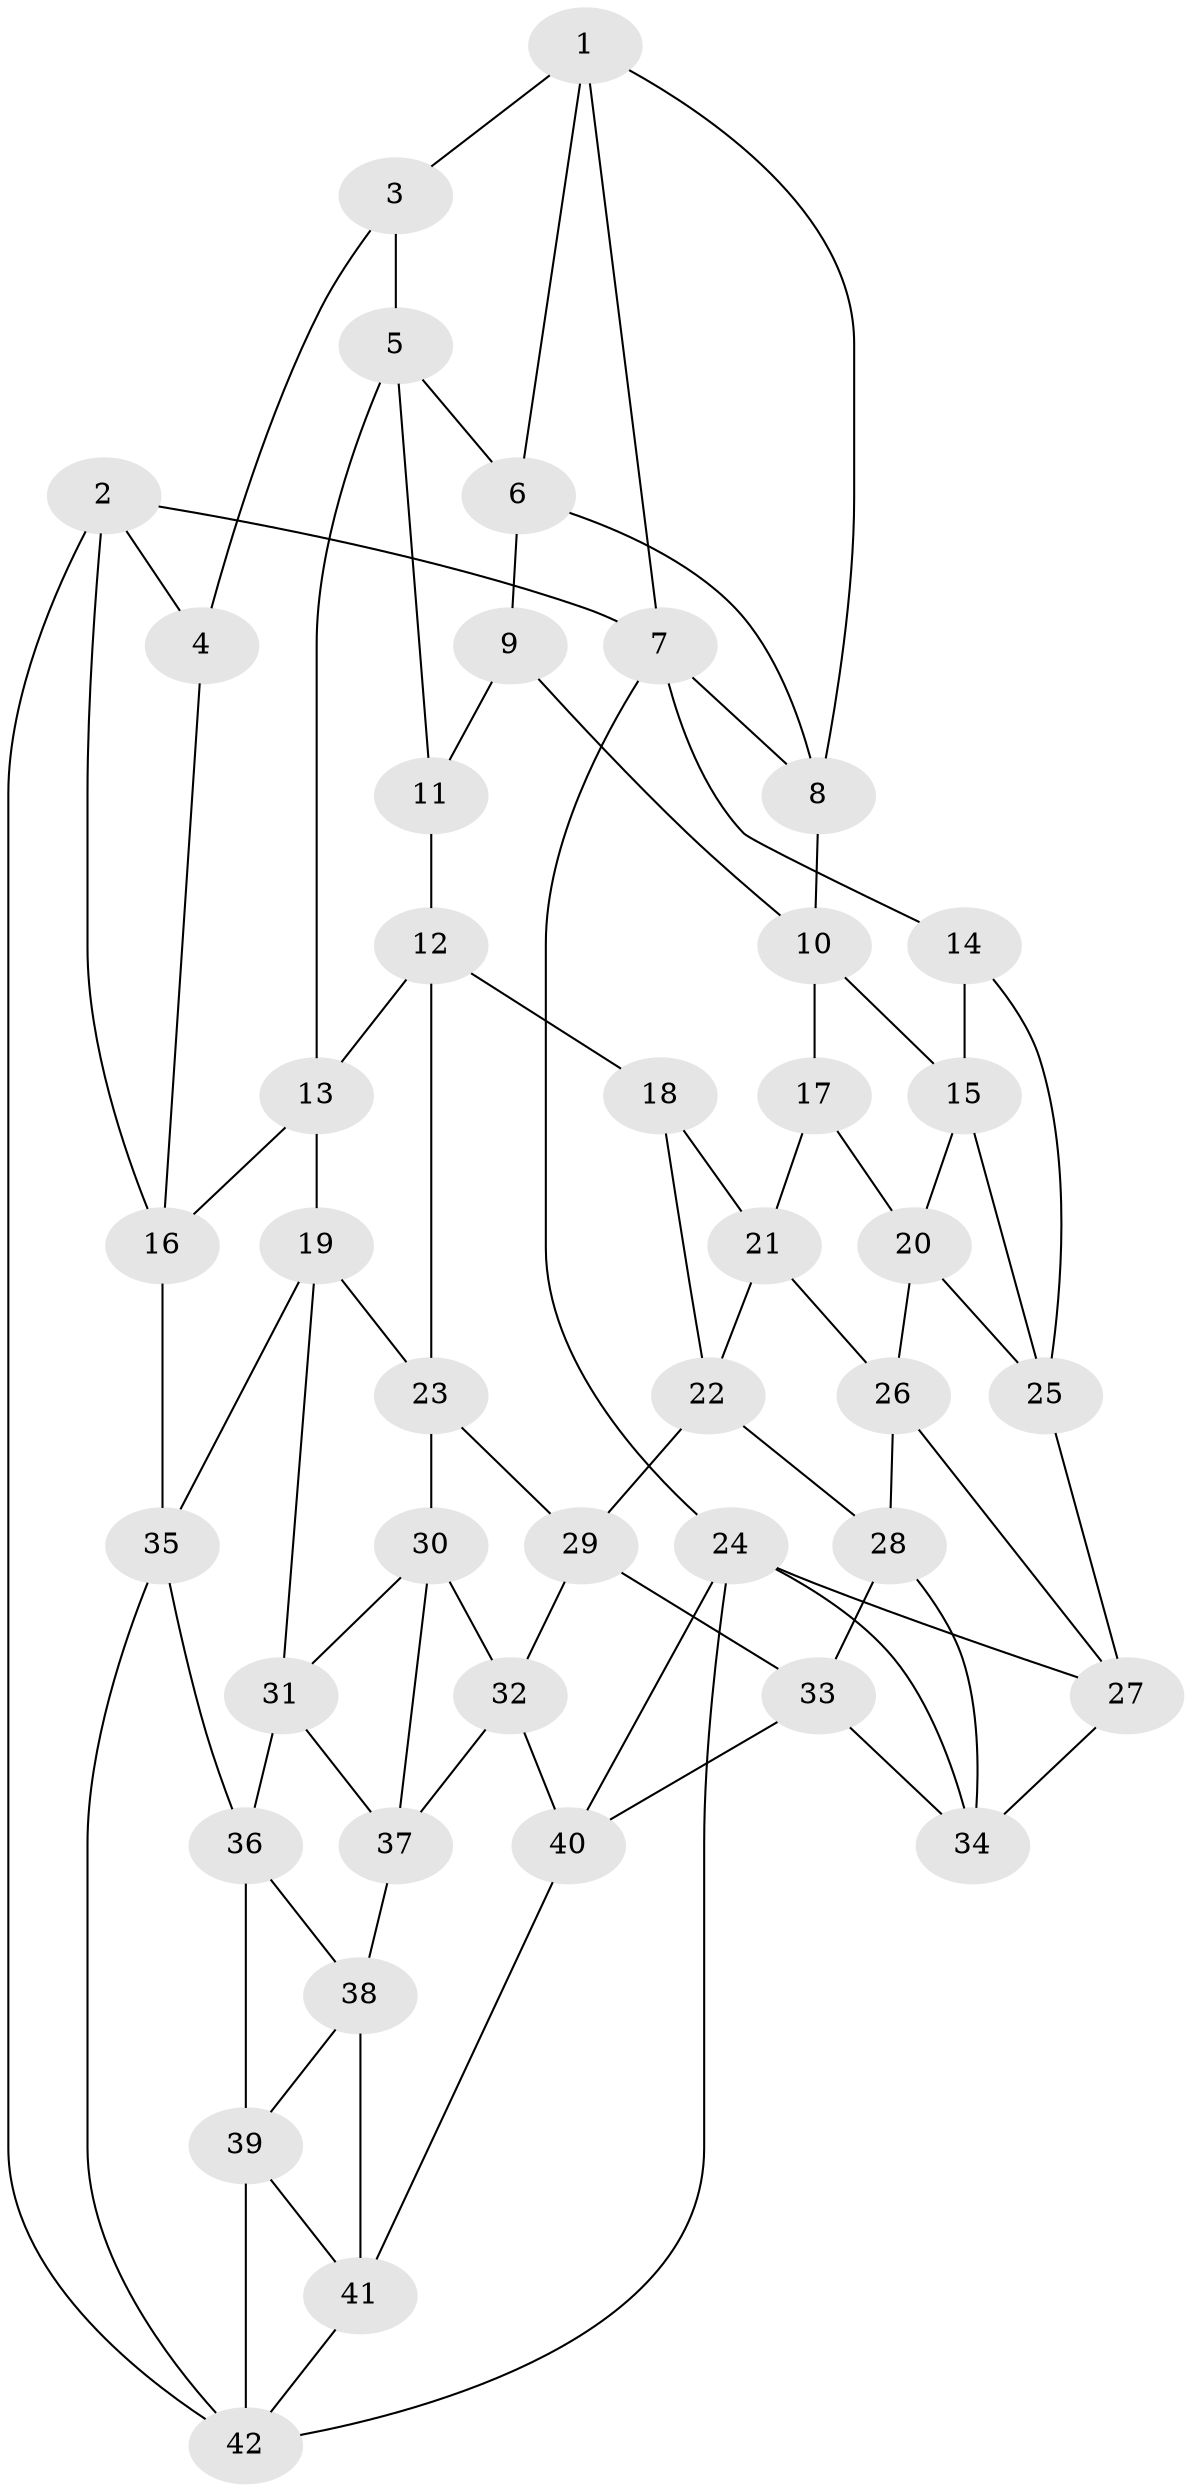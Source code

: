 // original degree distribution, {3: 0.025, 4: 0.2625, 5: 0.475, 6: 0.2375}
// Generated by graph-tools (version 1.1) at 2025/50/03/09/25 03:50:59]
// undirected, 42 vertices, 82 edges
graph export_dot {
graph [start="1"]
  node [color=gray90,style=filled];
  1;
  2;
  3;
  4;
  5;
  6;
  7;
  8;
  9;
  10;
  11;
  12;
  13;
  14;
  15;
  16;
  17;
  18;
  19;
  20;
  21;
  22;
  23;
  24;
  25;
  26;
  27;
  28;
  29;
  30;
  31;
  32;
  33;
  34;
  35;
  36;
  37;
  38;
  39;
  40;
  41;
  42;
  1 -- 3 [weight=1.0];
  1 -- 6 [weight=1.0];
  1 -- 7 [weight=1.0];
  1 -- 8 [weight=1.0];
  2 -- 4 [weight=1.0];
  2 -- 7 [weight=1.0];
  2 -- 16 [weight=1.0];
  2 -- 42 [weight=1.0];
  3 -- 4 [weight=1.0];
  3 -- 5 [weight=1.0];
  4 -- 16 [weight=1.0];
  5 -- 6 [weight=1.0];
  5 -- 11 [weight=1.0];
  5 -- 13 [weight=1.0];
  6 -- 8 [weight=1.0];
  6 -- 9 [weight=1.0];
  7 -- 8 [weight=1.0];
  7 -- 14 [weight=1.0];
  7 -- 24 [weight=1.0];
  8 -- 10 [weight=1.0];
  9 -- 10 [weight=1.0];
  9 -- 11 [weight=2.0];
  10 -- 15 [weight=1.0];
  10 -- 17 [weight=1.0];
  11 -- 12 [weight=1.0];
  12 -- 13 [weight=1.0];
  12 -- 18 [weight=1.0];
  12 -- 23 [weight=1.0];
  13 -- 16 [weight=1.0];
  13 -- 19 [weight=1.0];
  14 -- 15 [weight=1.0];
  14 -- 25 [weight=1.0];
  15 -- 20 [weight=1.0];
  15 -- 25 [weight=1.0];
  16 -- 35 [weight=1.0];
  17 -- 20 [weight=1.0];
  17 -- 21 [weight=1.0];
  18 -- 21 [weight=1.0];
  18 -- 22 [weight=1.0];
  19 -- 23 [weight=1.0];
  19 -- 31 [weight=1.0];
  19 -- 35 [weight=1.0];
  20 -- 25 [weight=1.0];
  20 -- 26 [weight=1.0];
  21 -- 22 [weight=1.0];
  21 -- 26 [weight=1.0];
  22 -- 28 [weight=1.0];
  22 -- 29 [weight=1.0];
  23 -- 29 [weight=1.0];
  23 -- 30 [weight=1.0];
  24 -- 27 [weight=1.0];
  24 -- 34 [weight=1.0];
  24 -- 40 [weight=1.0];
  24 -- 42 [weight=1.0];
  25 -- 27 [weight=1.0];
  26 -- 27 [weight=1.0];
  26 -- 28 [weight=1.0];
  27 -- 34 [weight=1.0];
  28 -- 33 [weight=1.0];
  28 -- 34 [weight=1.0];
  29 -- 32 [weight=1.0];
  29 -- 33 [weight=1.0];
  30 -- 31 [weight=1.0];
  30 -- 32 [weight=1.0];
  30 -- 37 [weight=1.0];
  31 -- 36 [weight=1.0];
  31 -- 37 [weight=1.0];
  32 -- 37 [weight=1.0];
  32 -- 40 [weight=1.0];
  33 -- 34 [weight=1.0];
  33 -- 40 [weight=1.0];
  35 -- 36 [weight=1.0];
  35 -- 42 [weight=1.0];
  36 -- 38 [weight=1.0];
  36 -- 39 [weight=1.0];
  37 -- 38 [weight=1.0];
  38 -- 39 [weight=1.0];
  38 -- 41 [weight=1.0];
  39 -- 41 [weight=1.0];
  39 -- 42 [weight=1.0];
  40 -- 41 [weight=1.0];
  41 -- 42 [weight=1.0];
}
